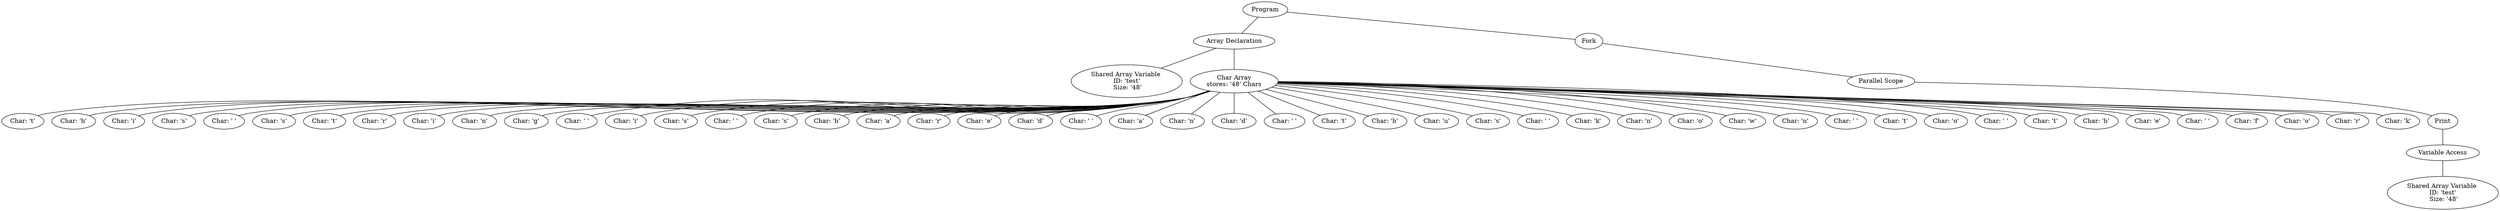graph {
   CObYgLTX [label=<Program>];
   eSHeteZO [label=<Array Declaration>];
   CZUuvBEk [label=<Fork>];
   fySkfyUi [label=<Shared Array Variable <br/>ID: 'test'<br/> Size: '48'>];
   RGIPRnqh [label=<Char Array<br/>stores: '48' Chars>];
   jqSKGYeI [label=<Parallel Scope>];
   StUeUIWo [label=<Char: 't'>];
   tCkytGRp [label=<Char: 'h'>];
   BNSeQxMA [label=<Char: 'i'>];
   NYlZtOcK [label=<Char: 's'>];
   ApgIxDid [label=<Char: ' '>];
   YUrgXhSr [label=<Char: 's'>];
   aqOMOyVJ [label=<Char: 't'>];
   YeEGlkKZ [label=<Char: 'r'>];
   oJCCfmSF [label=<Char: 'i'>];
   GJLuNLSo [label=<Char: 'n'>];
   IZRdadkO [label=<Char: 'g'>];
   fAUyGdCg [label=<Char: ' '>];
   itepCvRF [label=<Char: 'i'>];
   JqYGYOUy [label=<Char: 's'>];
   MaQreTrJ [label=<Char: ' '>];
   KEJvwNZQ [label=<Char: 's'>];
   JJUfGtIJ [label=<Char: 'h'>];
   mUpnLyjv [label=<Char: 'a'>];
   hnedsshI [label=<Char: 'r'>];
   IullspzX [label=<Char: 'e'>];
   PHEzGIwy [label=<Char: 'd'>];
   jmzEoPlm [label=<Char: ' '>];
   OtqOjDXf [label=<Char: 'a'>];
   QKrYDXwR [label=<Char: 'n'>];
   WFJjBgvo [label=<Char: 'd'>];
   CwtpzmwI [label=<Char: ' '>];
   kjAPXefw [label=<Char: 't'>];
   ALHydaOP [label=<Char: 'h'>];
   vmSyFHWn [label=<Char: 'u'>];
   ALdwQAkL [label=<Char: 's'>];
   SFONTgnw [label=<Char: ' '>];
   ZaZyqipX [label=<Char: 'k'>];
   VISaidxU [label=<Char: 'n'>];
   oZRuJPvx [label=<Char: 'o'>];
   BxQVlSbz [label=<Char: 'w'>];
   PkXBhePK [label=<Char: 'n'>];
   WOtgMigG [label=<Char: ' '>];
   rIirWiDY [label=<Char: 't'>];
   VPpujohp [label=<Char: 'o'>];
   xAVCOELq [label=<Char: ' '>];
   tCoYCGxL [label=<Char: 't'>];
   RbwByBkJ [label=<Char: 'h'>];
   SwumboxM [label=<Char: 'e'>];
   bdBzyOKJ [label=<Char: ' '>];
   OhsWJHgK [label=<Char: 'f'>];
   aUKIxtMg [label=<Char: 'o'>];
   HcMHYJjy [label=<Char: 'r'>];
   RBVXEUYE [label=<Char: 'k'>];
   ATIzOWuX [label=<Print>];
   yVtqOgzj [label=<Variable Access>];
   FmWsqkgS [label=<Shared Array Variable <br/>ID: 'test'<br/> Size: '48'>];
   
   { rank=same; CObYgLTX  }
   { rank=same; eSHeteZO CZUuvBEk  }
   { rank=same; fySkfyUi RGIPRnqh jqSKGYeI  }
   { rank=same; StUeUIWo tCkytGRp BNSeQxMA NYlZtOcK ApgIxDid YUrgXhSr aqOMOyVJ YeEGlkKZ oJCCfmSF GJLuNLSo IZRdadkO fAUyGdCg itepCvRF JqYGYOUy MaQreTrJ KEJvwNZQ JJUfGtIJ mUpnLyjv hnedsshI IullspzX PHEzGIwy jmzEoPlm OtqOjDXf QKrYDXwR WFJjBgvo CwtpzmwI kjAPXefw ALHydaOP vmSyFHWn ALdwQAkL SFONTgnw ZaZyqipX VISaidxU oZRuJPvx BxQVlSbz PkXBhePK WOtgMigG rIirWiDY VPpujohp xAVCOELq tCoYCGxL RbwByBkJ SwumboxM bdBzyOKJ OhsWJHgK aUKIxtMg HcMHYJjy RBVXEUYE ATIzOWuX  }
   { rank=same; yVtqOgzj  }
   { rank=same; FmWsqkgS  }
   

   eSHeteZO -- fySkfyUi
   eSHeteZO -- RGIPRnqh
   ATIzOWuX -- yVtqOgzj
   CZUuvBEk -- jqSKGYeI
   CObYgLTX -- eSHeteZO
   CObYgLTX -- CZUuvBEk
   RGIPRnqh -- StUeUIWo
   RGIPRnqh -- tCkytGRp
   RGIPRnqh -- BNSeQxMA
   RGIPRnqh -- NYlZtOcK
   RGIPRnqh -- ApgIxDid
   RGIPRnqh -- YUrgXhSr
   RGIPRnqh -- aqOMOyVJ
   RGIPRnqh -- YeEGlkKZ
   RGIPRnqh -- oJCCfmSF
   RGIPRnqh -- GJLuNLSo
   RGIPRnqh -- IZRdadkO
   RGIPRnqh -- fAUyGdCg
   RGIPRnqh -- itepCvRF
   RGIPRnqh -- JqYGYOUy
   RGIPRnqh -- MaQreTrJ
   RGIPRnqh -- KEJvwNZQ
   RGIPRnqh -- JJUfGtIJ
   RGIPRnqh -- mUpnLyjv
   RGIPRnqh -- hnedsshI
   RGIPRnqh -- IullspzX
   RGIPRnqh -- PHEzGIwy
   RGIPRnqh -- jmzEoPlm
   RGIPRnqh -- OtqOjDXf
   RGIPRnqh -- QKrYDXwR
   RGIPRnqh -- WFJjBgvo
   RGIPRnqh -- CwtpzmwI
   RGIPRnqh -- kjAPXefw
   RGIPRnqh -- ALHydaOP
   RGIPRnqh -- vmSyFHWn
   RGIPRnqh -- ALdwQAkL
   RGIPRnqh -- SFONTgnw
   RGIPRnqh -- ZaZyqipX
   RGIPRnqh -- VISaidxU
   RGIPRnqh -- oZRuJPvx
   RGIPRnqh -- BxQVlSbz
   RGIPRnqh -- PkXBhePK
   RGIPRnqh -- WOtgMigG
   RGIPRnqh -- rIirWiDY
   RGIPRnqh -- VPpujohp
   RGIPRnqh -- xAVCOELq
   RGIPRnqh -- tCoYCGxL
   RGIPRnqh -- RbwByBkJ
   RGIPRnqh -- SwumboxM
   RGIPRnqh -- bdBzyOKJ
   RGIPRnqh -- OhsWJHgK
   RGIPRnqh -- aUKIxtMg
   RGIPRnqh -- HcMHYJjy
   RGIPRnqh -- RBVXEUYE
   yVtqOgzj -- FmWsqkgS
   jqSKGYeI -- ATIzOWuX
   
}